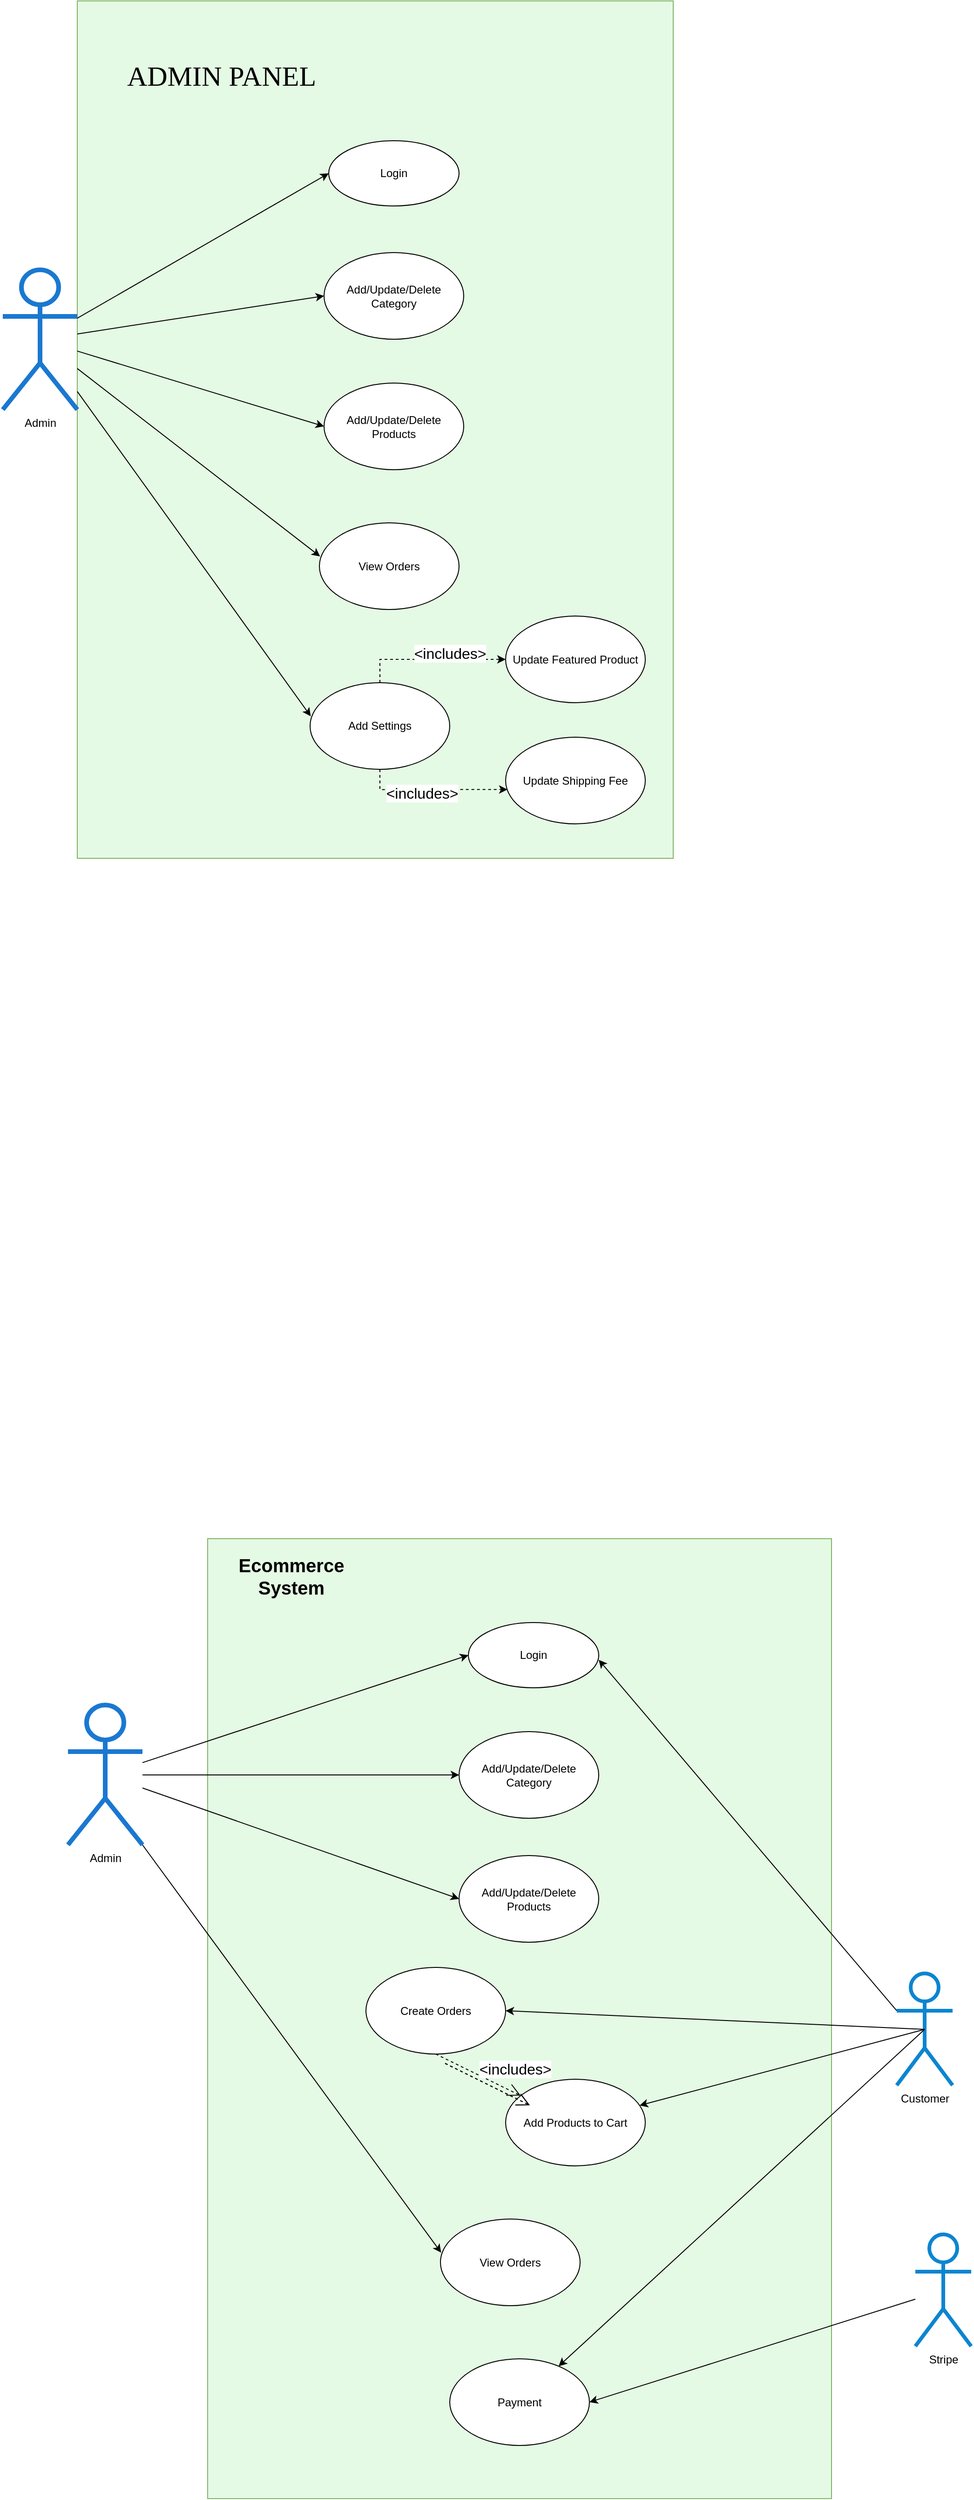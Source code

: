 <mxfile version="21.5.0" type="github">
  <diagram name="Page-1" id="igKEuE6RyJMRjBMo8wGY">
    <mxGraphModel dx="1300" dy="3931" grid="1" gridSize="10" guides="1" tooltips="1" connect="1" arrows="1" fold="1" page="1" pageScale="1" pageWidth="1200" pageHeight="1600" math="0" shadow="0">
      <root>
        <mxCell id="0" />
        <mxCell id="1" parent="0" />
        <mxCell id="2WVy318mOLhB7sXqwARw-7" value="" style="whiteSpace=wrap;html=1;fillColor=#E5FAE4;strokeColor=#82b366;gradientColor=none;" parent="1" vertex="1">
          <mxGeometry x="260" y="-20" width="670" height="1030" as="geometry" />
        </mxCell>
        <mxCell id="2WVy318mOLhB7sXqwARw-1" value="Admin" style="shape=umlActor;verticalLabelPosition=bottom;verticalAlign=top;html=1;outlineConnect=0;strokeColor=#1a78d1;strokeWidth=5;" parent="1" vertex="1">
          <mxGeometry x="110" y="158.5" width="80" height="150" as="geometry" />
        </mxCell>
        <mxCell id="2WVy318mOLhB7sXqwARw-3" value="Customer" style="shape=umlActor;verticalLabelPosition=bottom;verticalAlign=top;html=1;outlineConnect=0;strokeColor=#0b85d0;strokeWidth=4;" parent="1" vertex="1">
          <mxGeometry x="1000" y="446.5" width="60" height="120" as="geometry" />
        </mxCell>
        <mxCell id="2WVy318mOLhB7sXqwARw-5" value="Stripe" style="shape=umlActor;verticalLabelPosition=bottom;verticalAlign=top;html=1;outlineConnect=0;strokeColor=#0b85d0;strokeWidth=4;" parent="1" vertex="1">
          <mxGeometry x="1020" y="726.5" width="60" height="120" as="geometry" />
        </mxCell>
        <mxCell id="2WVy318mOLhB7sXqwARw-8" value="Login" style="ellipse;whiteSpace=wrap;html=1;" parent="1" vertex="1">
          <mxGeometry x="540" y="70" width="140" height="70" as="geometry" />
        </mxCell>
        <mxCell id="2WVy318mOLhB7sXqwARw-12" value="" style="endArrow=classic;html=1;rounded=0;entryX=0;entryY=0.5;entryDx=0;entryDy=0;" parent="1" source="2WVy318mOLhB7sXqwARw-1" target="2WVy318mOLhB7sXqwARw-8" edge="1">
          <mxGeometry width="50" height="50" relative="1" as="geometry">
            <mxPoint x="240" y="170" as="sourcePoint" />
            <mxPoint x="290" y="120" as="targetPoint" />
          </mxGeometry>
        </mxCell>
        <mxCell id="2WVy318mOLhB7sXqwARw-13" value="" style="endArrow=classic;html=1;rounded=0;exitX=0;exitY=0.333;exitDx=0;exitDy=0;exitPerimeter=0;" parent="1" source="2WVy318mOLhB7sXqwARw-3" edge="1">
          <mxGeometry width="50" height="50" relative="1" as="geometry">
            <mxPoint x="480" y="190" as="sourcePoint" />
            <mxPoint x="680" y="110" as="targetPoint" />
          </mxGeometry>
        </mxCell>
        <mxCell id="2WVy318mOLhB7sXqwARw-14" value="Add/Update/Delete Category" style="ellipse;whiteSpace=wrap;html=1;" parent="1" vertex="1">
          <mxGeometry x="530" y="187" width="150" height="93" as="geometry" />
        </mxCell>
        <mxCell id="2WVy318mOLhB7sXqwARw-15" value="" style="endArrow=classic;html=1;rounded=0;entryX=0;entryY=0.5;entryDx=0;entryDy=0;" parent="1" source="2WVy318mOLhB7sXqwARw-1" target="2WVy318mOLhB7sXqwARw-14" edge="1">
          <mxGeometry width="50" height="50" relative="1" as="geometry">
            <mxPoint x="240" y="270" as="sourcePoint" />
            <mxPoint x="290" y="217" as="targetPoint" />
          </mxGeometry>
        </mxCell>
        <mxCell id="2WVy318mOLhB7sXqwARw-17" value="Add/Update/Delete Products" style="ellipse;whiteSpace=wrap;html=1;" parent="1" vertex="1">
          <mxGeometry x="530" y="320" width="150" height="93" as="geometry" />
        </mxCell>
        <mxCell id="2WVy318mOLhB7sXqwARw-18" value="" style="endArrow=classic;html=1;rounded=0;entryX=0;entryY=0.5;entryDx=0;entryDy=0;" parent="1" source="2WVy318mOLhB7sXqwARw-1" target="2WVy318mOLhB7sXqwARw-17" edge="1">
          <mxGeometry width="50" height="50" relative="1" as="geometry">
            <mxPoint x="230" y="304" as="sourcePoint" />
            <mxPoint x="280" y="330" as="targetPoint" />
          </mxGeometry>
        </mxCell>
        <mxCell id="2WVy318mOLhB7sXqwARw-23" value="Create Orders" style="ellipse;whiteSpace=wrap;html=1;" parent="1" vertex="1">
          <mxGeometry x="430" y="440" width="150" height="93" as="geometry" />
        </mxCell>
        <mxCell id="2WVy318mOLhB7sXqwARw-26" value="View Orders" style="ellipse;whiteSpace=wrap;html=1;" parent="1" vertex="1">
          <mxGeometry x="510" y="710" width="150" height="93" as="geometry" />
        </mxCell>
        <mxCell id="2WVy318mOLhB7sXqwARw-28" value="" style="endArrow=classic;html=1;rounded=0;entryX=0.005;entryY=0.388;entryDx=0;entryDy=0;entryPerimeter=0;" parent="1" target="2WVy318mOLhB7sXqwARw-26" edge="1">
          <mxGeometry width="50" height="50" relative="1" as="geometry">
            <mxPoint x="190" y="308.5" as="sourcePoint" />
            <mxPoint x="240" y="258.5" as="targetPoint" />
          </mxGeometry>
        </mxCell>
        <mxCell id="2WVy318mOLhB7sXqwARw-29" value="" style="endArrow=classic;html=1;rounded=0;entryX=1;entryY=0.5;entryDx=0;entryDy=0;exitX=0.5;exitY=0.5;exitDx=0;exitDy=0;exitPerimeter=0;" parent="1" source="2WVy318mOLhB7sXqwARw-3" target="2WVy318mOLhB7sXqwARw-23" edge="1">
          <mxGeometry width="50" height="50" relative="1" as="geometry">
            <mxPoint x="650" y="410" as="sourcePoint" />
            <mxPoint x="980" y="240" as="targetPoint" />
          </mxGeometry>
        </mxCell>
        <mxCell id="2WVy318mOLhB7sXqwARw-30" value="Payment" style="ellipse;whiteSpace=wrap;html=1;" parent="1" vertex="1">
          <mxGeometry x="520" y="860" width="150" height="93" as="geometry" />
        </mxCell>
        <mxCell id="2WVy318mOLhB7sXqwARw-31" value="" style="endArrow=classic;html=1;rounded=0;exitX=0.5;exitY=0.5;exitDx=0;exitDy=0;exitPerimeter=0;" parent="1" source="2WVy318mOLhB7sXqwARw-3" target="2WVy318mOLhB7sXqwARw-30" edge="1">
          <mxGeometry width="50" height="50" relative="1" as="geometry">
            <mxPoint x="1050" y="150" as="sourcePoint" />
            <mxPoint x="680" y="517" as="targetPoint" />
          </mxGeometry>
        </mxCell>
        <mxCell id="2WVy318mOLhB7sXqwARw-32" value="" style="endArrow=classic;html=1;rounded=0;entryX=1;entryY=0.5;entryDx=0;entryDy=0;" parent="1" source="2WVy318mOLhB7sXqwARw-5" target="2WVy318mOLhB7sXqwARw-30" edge="1">
          <mxGeometry width="50" height="50" relative="1" as="geometry">
            <mxPoint x="1060" y="160" as="sourcePoint" />
            <mxPoint x="635" y="754" as="targetPoint" />
          </mxGeometry>
        </mxCell>
        <mxCell id="2WVy318mOLhB7sXqwARw-33" value="Ecommerce System" style="text;html=1;strokeColor=none;fillColor=none;align=center;verticalAlign=middle;whiteSpace=wrap;rounded=0;fontSize=20;fontStyle=1" parent="1" vertex="1">
          <mxGeometry x="330" y="10" width="40" height="20" as="geometry" />
        </mxCell>
        <mxCell id="2WVy318mOLhB7sXqwARw-34" value="Add Products to Cart" style="ellipse;whiteSpace=wrap;html=1;" parent="1" vertex="1">
          <mxGeometry x="580" y="560" width="150" height="93" as="geometry" />
        </mxCell>
        <mxCell id="2WVy318mOLhB7sXqwARw-35" value="&amp;lt;includes&amp;gt;" style="endArrow=open;endSize=12;dashed=1;html=1;rounded=0;exitX=0.5;exitY=1;exitDx=0;exitDy=0;fontSize=16;" parent="1" source="2WVy318mOLhB7sXqwARw-23" target="2WVy318mOLhB7sXqwARw-34" edge="1">
          <mxGeometry x="0.652" y="22" width="160" relative="1" as="geometry">
            <mxPoint x="620" y="560" as="sourcePoint" />
            <mxPoint x="780" y="560" as="targetPoint" />
            <mxPoint y="-1" as="offset" />
          </mxGeometry>
        </mxCell>
        <mxCell id="2WVy318mOLhB7sXqwARw-36" value="" style="endArrow=classic;html=1;rounded=0;exitX=0.5;exitY=0.5;exitDx=0;exitDy=0;exitPerimeter=0;" parent="1" source="2WVy318mOLhB7sXqwARw-3" target="2WVy318mOLhB7sXqwARw-34" edge="1">
          <mxGeometry width="50" height="50" relative="1" as="geometry">
            <mxPoint x="1040" y="517" as="sourcePoint" />
            <mxPoint x="590" y="497" as="targetPoint" />
          </mxGeometry>
        </mxCell>
        <mxCell id="FOp-FHEVq5P7CfQ6BhnO-1" value="" style="whiteSpace=wrap;html=1;fillColor=#E5FAE4;strokeColor=#82b366;gradientColor=none;" vertex="1" parent="1">
          <mxGeometry x="120" y="-1670" width="640" height="920" as="geometry" />
        </mxCell>
        <mxCell id="FOp-FHEVq5P7CfQ6BhnO-2" value="Admin" style="shape=umlActor;verticalLabelPosition=bottom;verticalAlign=top;html=1;outlineConnect=0;strokeColor=#1a78d1;strokeWidth=5;" vertex="1" parent="1">
          <mxGeometry x="40" y="-1381.5" width="80" height="150" as="geometry" />
        </mxCell>
        <mxCell id="FOp-FHEVq5P7CfQ6BhnO-5" value="Login" style="ellipse;whiteSpace=wrap;html=1;" vertex="1" parent="1">
          <mxGeometry x="390" y="-1520" width="140" height="70" as="geometry" />
        </mxCell>
        <mxCell id="FOp-FHEVq5P7CfQ6BhnO-6" value="" style="endArrow=classic;html=1;rounded=0;entryX=0;entryY=0.5;entryDx=0;entryDy=0;" edge="1" parent="1" source="FOp-FHEVq5P7CfQ6BhnO-2" target="FOp-FHEVq5P7CfQ6BhnO-5">
          <mxGeometry width="50" height="50" relative="1" as="geometry">
            <mxPoint x="170" y="-1370" as="sourcePoint" />
            <mxPoint x="220" y="-1420" as="targetPoint" />
          </mxGeometry>
        </mxCell>
        <mxCell id="FOp-FHEVq5P7CfQ6BhnO-8" value="Add/Update/Delete Category" style="ellipse;whiteSpace=wrap;html=1;" vertex="1" parent="1">
          <mxGeometry x="385" y="-1400" width="150" height="93" as="geometry" />
        </mxCell>
        <mxCell id="FOp-FHEVq5P7CfQ6BhnO-9" value="" style="endArrow=classic;html=1;rounded=0;entryX=0;entryY=0.5;entryDx=0;entryDy=0;" edge="1" parent="1" source="FOp-FHEVq5P7CfQ6BhnO-2" target="FOp-FHEVq5P7CfQ6BhnO-8">
          <mxGeometry width="50" height="50" relative="1" as="geometry">
            <mxPoint x="170" y="-1270" as="sourcePoint" />
            <mxPoint x="220" y="-1323" as="targetPoint" />
          </mxGeometry>
        </mxCell>
        <mxCell id="FOp-FHEVq5P7CfQ6BhnO-10" value="Add/Update/Delete Products" style="ellipse;whiteSpace=wrap;html=1;" vertex="1" parent="1">
          <mxGeometry x="385" y="-1260" width="150" height="93" as="geometry" />
        </mxCell>
        <mxCell id="FOp-FHEVq5P7CfQ6BhnO-11" value="" style="endArrow=classic;html=1;rounded=0;entryX=0;entryY=0.5;entryDx=0;entryDy=0;" edge="1" parent="1" source="FOp-FHEVq5P7CfQ6BhnO-2" target="FOp-FHEVq5P7CfQ6BhnO-10">
          <mxGeometry width="50" height="50" relative="1" as="geometry">
            <mxPoint x="160" y="-1236" as="sourcePoint" />
            <mxPoint x="210" y="-1210" as="targetPoint" />
          </mxGeometry>
        </mxCell>
        <mxCell id="FOp-FHEVq5P7CfQ6BhnO-13" value="View Orders" style="ellipse;whiteSpace=wrap;html=1;" vertex="1" parent="1">
          <mxGeometry x="380" y="-1110" width="150" height="93" as="geometry" />
        </mxCell>
        <mxCell id="FOp-FHEVq5P7CfQ6BhnO-14" value="" style="endArrow=classic;html=1;rounded=0;entryX=0.005;entryY=0.388;entryDx=0;entryDy=0;entryPerimeter=0;" edge="1" parent="1" target="FOp-FHEVq5P7CfQ6BhnO-13" source="FOp-FHEVq5P7CfQ6BhnO-2">
          <mxGeometry width="50" height="50" relative="1" as="geometry">
            <mxPoint x="120" y="-1231.5" as="sourcePoint" />
            <mxPoint x="170" y="-1281.5" as="targetPoint" />
          </mxGeometry>
        </mxCell>
        <mxCell id="FOp-FHEVq5P7CfQ6BhnO-19" value="ADMIN PANEL" style="text;html=1;strokeColor=none;fillColor=none;align=center;verticalAlign=middle;whiteSpace=wrap;rounded=0;fontSize=30;fontStyle=0;fontFamily=Verdana;" vertex="1" parent="1">
          <mxGeometry x="160" y="-1600" width="230" height="20" as="geometry" />
        </mxCell>
        <mxCell id="FOp-FHEVq5P7CfQ6BhnO-30" style="edgeStyle=orthogonalEdgeStyle;rounded=0;orthogonalLoop=1;jettySize=auto;html=1;exitX=0.5;exitY=1;exitDx=0;exitDy=0;entryX=0.013;entryY=0.604;entryDx=0;entryDy=0;entryPerimeter=0;dashed=1;" edge="1" parent="1" source="FOp-FHEVq5P7CfQ6BhnO-23" target="FOp-FHEVq5P7CfQ6BhnO-26">
          <mxGeometry relative="1" as="geometry" />
        </mxCell>
        <mxCell id="FOp-FHEVq5P7CfQ6BhnO-31" style="edgeStyle=orthogonalEdgeStyle;rounded=0;orthogonalLoop=1;jettySize=auto;html=1;exitX=0.5;exitY=0;exitDx=0;exitDy=0;entryX=0;entryY=0.5;entryDx=0;entryDy=0;strokeColor=default;dashed=1;" edge="1" parent="1" source="FOp-FHEVq5P7CfQ6BhnO-23" target="FOp-FHEVq5P7CfQ6BhnO-25">
          <mxGeometry relative="1" as="geometry" />
        </mxCell>
        <mxCell id="FOp-FHEVq5P7CfQ6BhnO-23" value="Add Settings" style="ellipse;whiteSpace=wrap;html=1;" vertex="1" parent="1">
          <mxGeometry x="370" y="-938.5" width="150" height="93" as="geometry" />
        </mxCell>
        <mxCell id="FOp-FHEVq5P7CfQ6BhnO-24" value="" style="endArrow=classic;html=1;rounded=0;entryX=0.005;entryY=0.388;entryDx=0;entryDy=0;entryPerimeter=0;" edge="1" parent="1" target="FOp-FHEVq5P7CfQ6BhnO-23" source="FOp-FHEVq5P7CfQ6BhnO-2">
          <mxGeometry width="50" height="50" relative="1" as="geometry">
            <mxPoint x="120" y="-1220" as="sourcePoint" />
            <mxPoint x="160" y="-1110" as="targetPoint" />
          </mxGeometry>
        </mxCell>
        <mxCell id="FOp-FHEVq5P7CfQ6BhnO-25" value="Update Featured Product" style="ellipse;html=1;whiteSpace=wrap;" vertex="1" parent="1">
          <mxGeometry x="580" y="-1010" width="150" height="93" as="geometry" />
        </mxCell>
        <mxCell id="FOp-FHEVq5P7CfQ6BhnO-26" value="Update Shipping Fee" style="ellipse;whiteSpace=wrap;html=1;" vertex="1" parent="1">
          <mxGeometry x="580" y="-880" width="150" height="93" as="geometry" />
        </mxCell>
        <mxCell id="FOp-FHEVq5P7CfQ6BhnO-28" value="&amp;lt;includes&amp;gt;" style="endArrow=open;endSize=12;dashed=1;html=1;rounded=0;exitX=0.5;exitY=1;exitDx=0;exitDy=0;fontSize=16;" edge="1" parent="1">
          <mxGeometry x="-1" y="1363" width="160" relative="1" as="geometry">
            <mxPoint x="515" y="543" as="sourcePoint" />
            <mxPoint x="606" y="588" as="targetPoint" />
            <mxPoint x="-629" y="-141" as="offset" />
          </mxGeometry>
        </mxCell>
        <mxCell id="FOp-FHEVq5P7CfQ6BhnO-33" value="&amp;lt;includes&amp;gt;" style="endArrow=open;endSize=12;dashed=1;html=1;rounded=0;exitX=0.5;exitY=1;exitDx=0;exitDy=0;fontSize=16;" edge="1" parent="1">
          <mxGeometry x="-1" y="1513" width="160" relative="1" as="geometry">
            <mxPoint x="515" y="543" as="sourcePoint" />
            <mxPoint x="606" y="588" as="targetPoint" />
            <mxPoint x="-666" y="-157" as="offset" />
          </mxGeometry>
        </mxCell>
      </root>
    </mxGraphModel>
  </diagram>
</mxfile>
